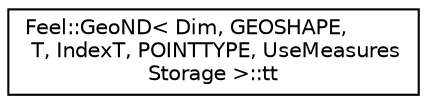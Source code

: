 digraph "Graphical Class Hierarchy"
{
 // LATEX_PDF_SIZE
  edge [fontname="Helvetica",fontsize="10",labelfontname="Helvetica",labelfontsize="10"];
  node [fontname="Helvetica",fontsize="10",shape=record];
  rankdir="LR";
  Node0 [label="Feel::GeoND\< Dim, GEOSHAPE,\l T, IndexT, POINTTYPE, UseMeasures\lStorage \>::tt",height=0.2,width=0.4,color="black", fillcolor="white", style="filled",URL="$structFeel_1_1GeoND_1_1tt.html",tooltip=" "];
}
